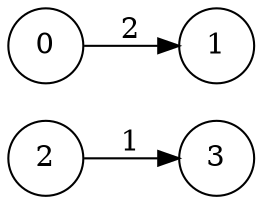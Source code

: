 digraph dot_graph {
  rankdir=LR;
  size="8,5"
  node [shape=circle];
  2 -> 3 [label = "1"]; 
  0 -> 1 [label = "2"]; 
}